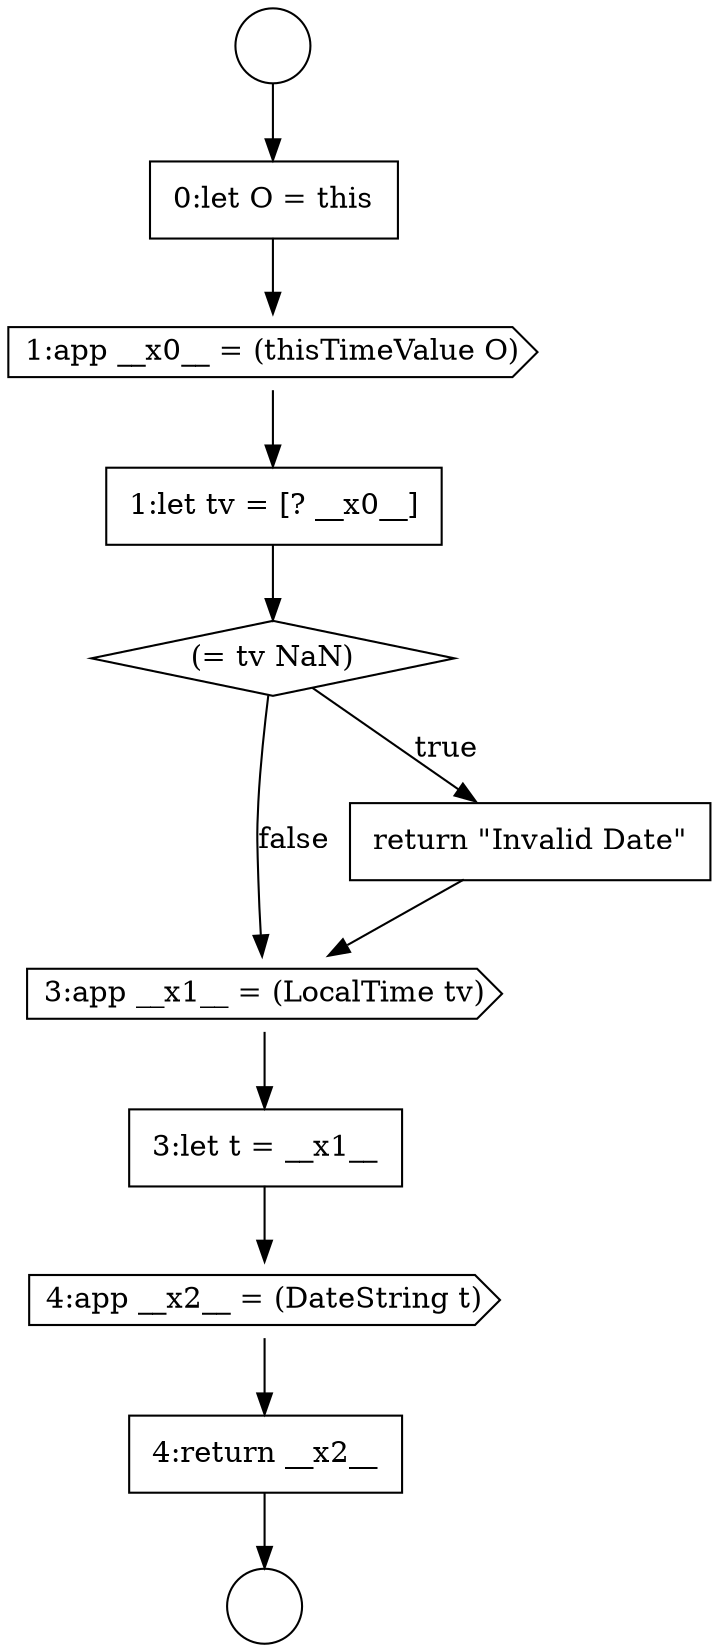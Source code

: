 digraph {
  node13768 [shape=none, margin=0, label=<<font color="black">
    <table border="0" cellborder="1" cellspacing="0" cellpadding="10">
      <tr><td align="left">3:let t = __x1__</td></tr>
    </table>
  </font>> color="black" fillcolor="white" style=filled]
  node13764 [shape=none, margin=0, label=<<font color="black">
    <table border="0" cellborder="1" cellspacing="0" cellpadding="10">
      <tr><td align="left">1:let tv = [? __x0__]</td></tr>
    </table>
  </font>> color="black" fillcolor="white" style=filled]
  node13767 [shape=cds, label=<<font color="black">3:app __x1__ = (LocalTime tv)</font>> color="black" fillcolor="white" style=filled]
  node13763 [shape=cds, label=<<font color="black">1:app __x0__ = (thisTimeValue O)</font>> color="black" fillcolor="white" style=filled]
  node13762 [shape=none, margin=0, label=<<font color="black">
    <table border="0" cellborder="1" cellspacing="0" cellpadding="10">
      <tr><td align="left">0:let O = this</td></tr>
    </table>
  </font>> color="black" fillcolor="white" style=filled]
  node13766 [shape=none, margin=0, label=<<font color="black">
    <table border="0" cellborder="1" cellspacing="0" cellpadding="10">
      <tr><td align="left">return &quot;Invalid Date&quot;</td></tr>
    </table>
  </font>> color="black" fillcolor="white" style=filled]
  node13769 [shape=cds, label=<<font color="black">4:app __x2__ = (DateString t)</font>> color="black" fillcolor="white" style=filled]
  node13761 [shape=circle label=" " color="black" fillcolor="white" style=filled]
  node13760 [shape=circle label=" " color="black" fillcolor="white" style=filled]
  node13765 [shape=diamond, label=<<font color="black">(= tv NaN)</font>> color="black" fillcolor="white" style=filled]
  node13770 [shape=none, margin=0, label=<<font color="black">
    <table border="0" cellborder="1" cellspacing="0" cellpadding="10">
      <tr><td align="left">4:return __x2__</td></tr>
    </table>
  </font>> color="black" fillcolor="white" style=filled]
  node13760 -> node13762 [ color="black"]
  node13767 -> node13768 [ color="black"]
  node13765 -> node13766 [label=<<font color="black">true</font>> color="black"]
  node13765 -> node13767 [label=<<font color="black">false</font>> color="black"]
  node13763 -> node13764 [ color="black"]
  node13762 -> node13763 [ color="black"]
  node13768 -> node13769 [ color="black"]
  node13764 -> node13765 [ color="black"]
  node13770 -> node13761 [ color="black"]
  node13769 -> node13770 [ color="black"]
  node13766 -> node13767 [ color="black"]
}
